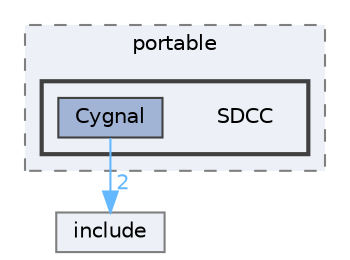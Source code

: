 digraph "D:/Projects/Raspberrypi_pico/pico_freertos_final/freertos_pico2/pico_freertos/FreeRTOS-Kernel/portable/SDCC"
{
 // LATEX_PDF_SIZE
  bgcolor="transparent";
  edge [fontname=Helvetica,fontsize=10,labelfontname=Helvetica,labelfontsize=10];
  node [fontname=Helvetica,fontsize=10,shape=box,height=0.2,width=0.4];
  compound=true
  subgraph clusterdir_2901950e674b11bd625d37cd8c5cecca {
    graph [ bgcolor="#edf0f7", pencolor="grey50", label="portable", fontname=Helvetica,fontsize=10 style="filled,dashed", URL="dir_2901950e674b11bd625d37cd8c5cecca.html",tooltip=""]
  subgraph clusterdir_87aa3bf8472647eb9eca0e65cddedb3b {
    graph [ bgcolor="#edf0f7", pencolor="grey25", label="", fontname=Helvetica,fontsize=10 style="filled,bold", URL="dir_87aa3bf8472647eb9eca0e65cddedb3b.html",tooltip=""]
    dir_87aa3bf8472647eb9eca0e65cddedb3b [shape=plaintext, label="SDCC"];
  dir_10fc3f7a3b5a93c9f3142b7faae7dfa3 [label="Cygnal", fillcolor="#a2b4d6", color="grey25", style="filled", URL="dir_10fc3f7a3b5a93c9f3142b7faae7dfa3.html",tooltip=""];
  }
  }
  dir_c69ece34c3f150cb2c6f1098178b172a [label="include", fillcolor="#edf0f7", color="grey50", style="filled", URL="dir_c69ece34c3f150cb2c6f1098178b172a.html",tooltip=""];
  dir_10fc3f7a3b5a93c9f3142b7faae7dfa3->dir_c69ece34c3f150cb2c6f1098178b172a [headlabel="2", labeldistance=1.5 headhref="dir_000108_000125.html" href="dir_000108_000125.html" color="steelblue1" fontcolor="steelblue1"];
}
